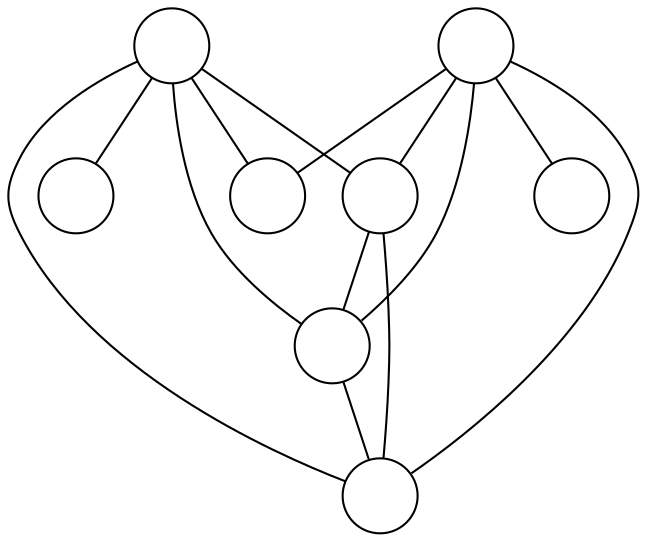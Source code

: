 graph G {
  node[label="", shape=circle]
  0;
  1;
  2;
  3;
  4;
  5;
  6;
  7;
  4 -- 0;
  5 -- 0;
  5 -- 4;
  6 -- 0;
  6 -- 1;
  6 -- 2;
  6 -- 4;
  6 -- 5;
  7 -- 0;
  7 -- 1;
  7 -- 3;
  7 -- 4;
  7 -- 5;
}
